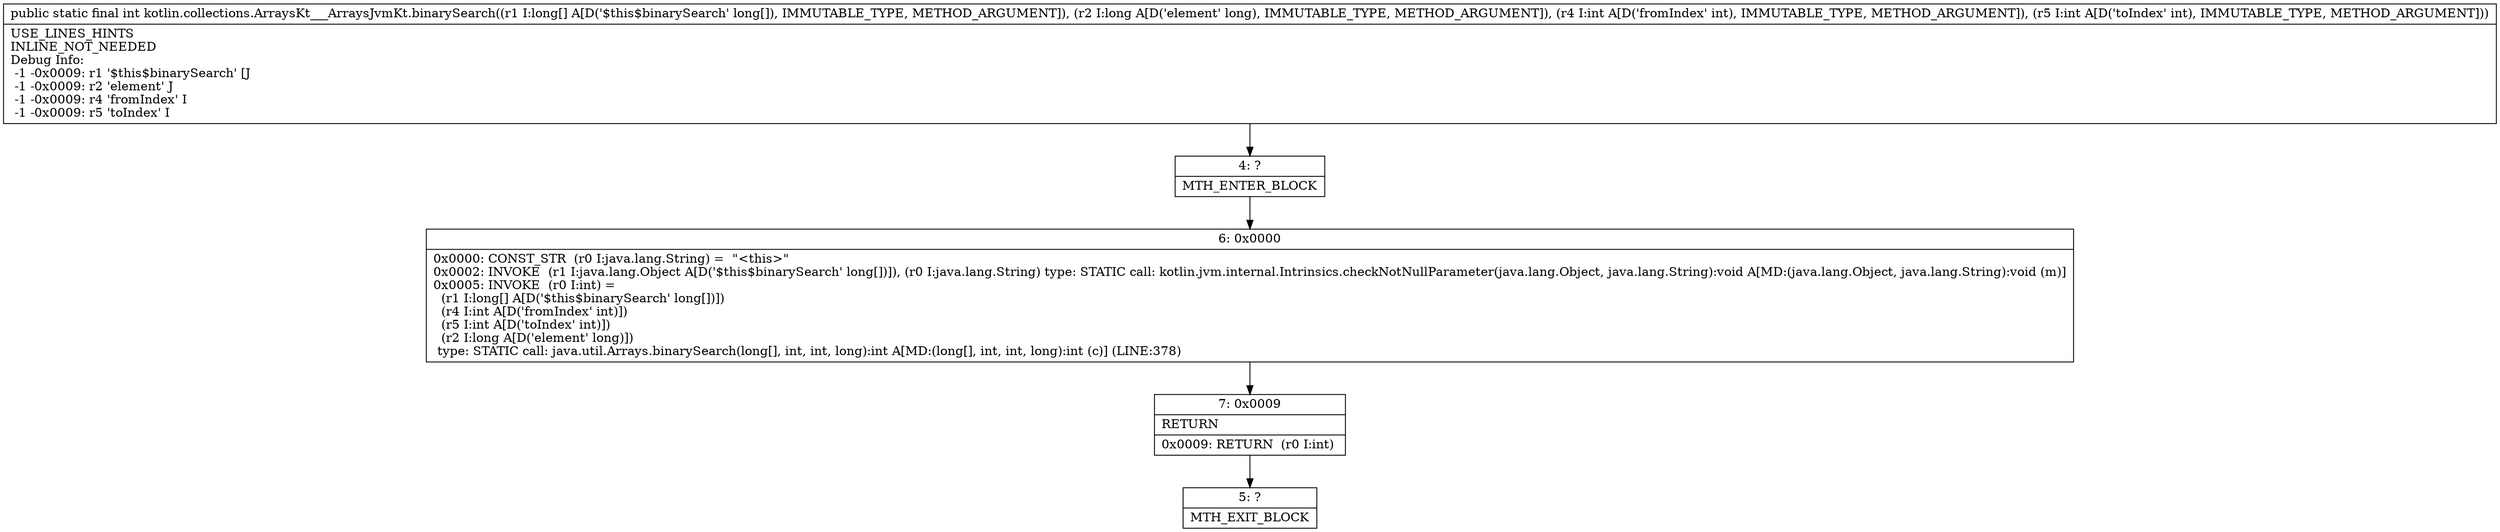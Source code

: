 digraph "CFG forkotlin.collections.ArraysKt___ArraysJvmKt.binarySearch([JJII)I" {
Node_4 [shape=record,label="{4\:\ ?|MTH_ENTER_BLOCK\l}"];
Node_6 [shape=record,label="{6\:\ 0x0000|0x0000: CONST_STR  (r0 I:java.lang.String) =  \"\<this\>\" \l0x0002: INVOKE  (r1 I:java.lang.Object A[D('$this$binarySearch' long[])]), (r0 I:java.lang.String) type: STATIC call: kotlin.jvm.internal.Intrinsics.checkNotNullParameter(java.lang.Object, java.lang.String):void A[MD:(java.lang.Object, java.lang.String):void (m)]\l0x0005: INVOKE  (r0 I:int) = \l  (r1 I:long[] A[D('$this$binarySearch' long[])])\l  (r4 I:int A[D('fromIndex' int)])\l  (r5 I:int A[D('toIndex' int)])\l  (r2 I:long A[D('element' long)])\l type: STATIC call: java.util.Arrays.binarySearch(long[], int, int, long):int A[MD:(long[], int, int, long):int (c)] (LINE:378)\l}"];
Node_7 [shape=record,label="{7\:\ 0x0009|RETURN\l|0x0009: RETURN  (r0 I:int) \l}"];
Node_5 [shape=record,label="{5\:\ ?|MTH_EXIT_BLOCK\l}"];
MethodNode[shape=record,label="{public static final int kotlin.collections.ArraysKt___ArraysJvmKt.binarySearch((r1 I:long[] A[D('$this$binarySearch' long[]), IMMUTABLE_TYPE, METHOD_ARGUMENT]), (r2 I:long A[D('element' long), IMMUTABLE_TYPE, METHOD_ARGUMENT]), (r4 I:int A[D('fromIndex' int), IMMUTABLE_TYPE, METHOD_ARGUMENT]), (r5 I:int A[D('toIndex' int), IMMUTABLE_TYPE, METHOD_ARGUMENT]))  | USE_LINES_HINTS\lINLINE_NOT_NEEDED\lDebug Info:\l  \-1 \-0x0009: r1 '$this$binarySearch' [J\l  \-1 \-0x0009: r2 'element' J\l  \-1 \-0x0009: r4 'fromIndex' I\l  \-1 \-0x0009: r5 'toIndex' I\l}"];
MethodNode -> Node_4;Node_4 -> Node_6;
Node_6 -> Node_7;
Node_7 -> Node_5;
}


